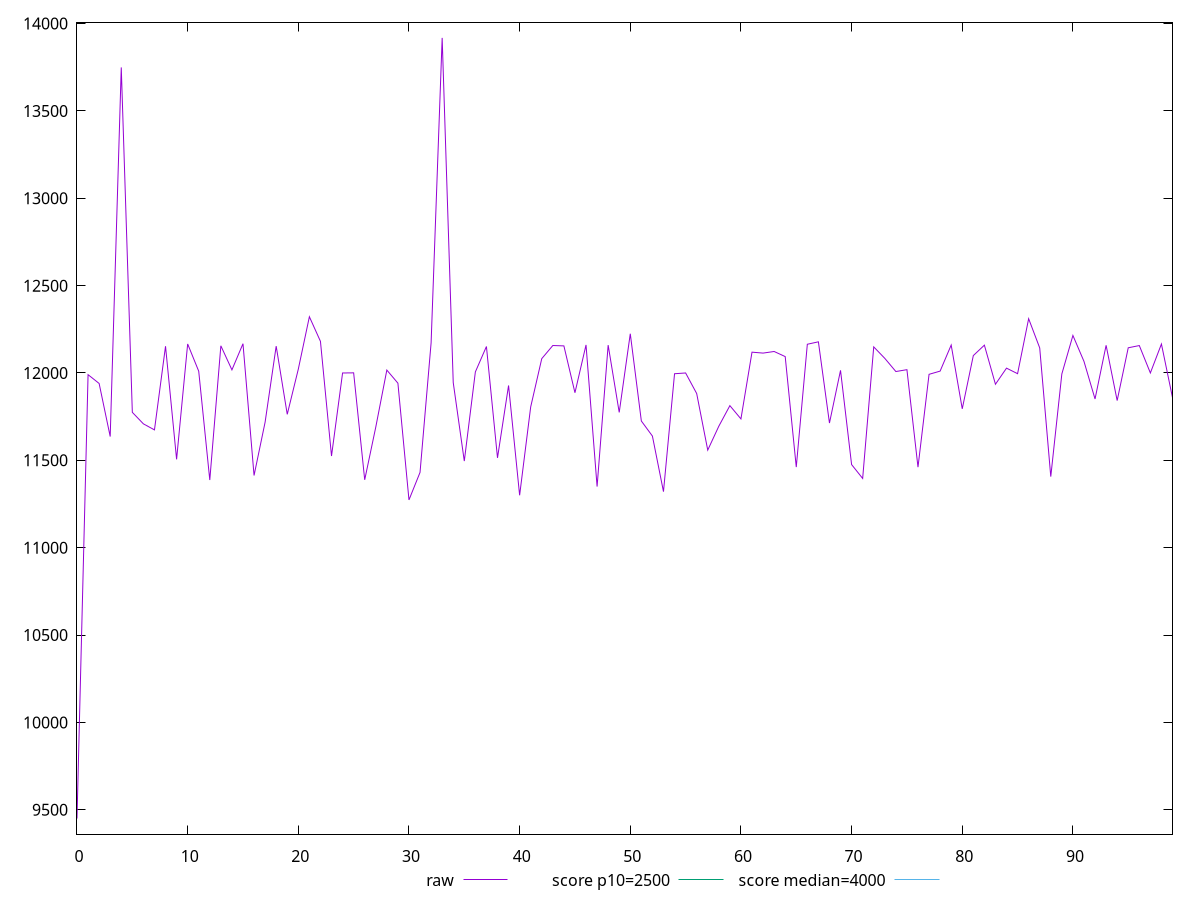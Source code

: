 reset

$raw <<EOF
0 9449.958999999999
1 11990.185999999998
2 11939.9755
3 11636.159
4 13748.761000000002
5 11774.724999999999
6 11708.844500000001
7 11674.26
8 12153.132000000001
9 11505.820500000002
10 12166.071
11 12010.096000000001
12 11387.316499999997
13 12155.550499999998
14 12017.8705
15 12167.616999999998
16 11413.329000000002
17 11718.682499999999
18 12153.679500000002
19 11763.304
20 12022.07
21 12321.873
22 12181.0945
23 11524.857
24 11999.938999999998
25 12000.7755
26 11388.5245
27 11690.202000000001
28 12016.622000000001
29 11941.567500000001
30 11273.456
31 11431.073
32 12172.2965
33 13917.8065
34 11945.283
35 11495.7175
36 12006.0315
37 12151.592
38 11514.148999999998
39 11928.390500000001
40 11299.9565
41 11805.813999999998
42 12082.091499999997
43 12157.244000000002
44 12155.0655
45 11886.994499999999
46 12160.533
47 11349.9375
48 12159.557999999999
49 11774.370499999997
50 12224.699000000004
51 11725.196500000002
52 11638.884
53 11320.8405
54 11995.694
55 12000.068499999998
56 11882.476500000002
57 11558.581499999998
58 11695.2575
59 11813.068
60 11737.136
61 12119.1315
62 12113.84
63 12123.023500000001
64 12093.847500000002
65 11461.270499999997
66 12164.429499999998
67 12178.376
68 11713.4105
69 12014.986
70 11475.792999999998
71 11396.418000000001
72 12149.371499999997
73 12083.753
74 12008.301500000001
75 12018.953000000001
76 11460.965999999999
77 11992.3425
78 12010.717999999999
79 12159.84
80 11794.7945
81 12099.609
82 12159.2535
83 11935.539
84 12027.709
85 11995.966499999999
86 12310.6405
87 12143.4025
88 11406.754499999997
89 11994.522
90 12214.740000000002
91 12066.438999999997
92 11851.198499999999
93 12158.336999999998
94 11842.091
95 12144.180999999997
96 12156.9565
97 12000.220500000001
98 12165.723999999998
99 11859.0985
EOF

set key outside below
set xrange [0:99]
set yrange [9360.60205:14007.16345]
set trange [9360.60205:14007.16345]
set terminal svg size 640, 500 enhanced background rgb 'white'
set output "reports/report_00033_2021-03-01T14-23-16.841Z/largest-contentful-paint/samples/astro/raw/values.svg"

plot $raw title "raw" with line, \
     2500 title "score p10=2500", \
     4000 title "score median=4000"

reset
